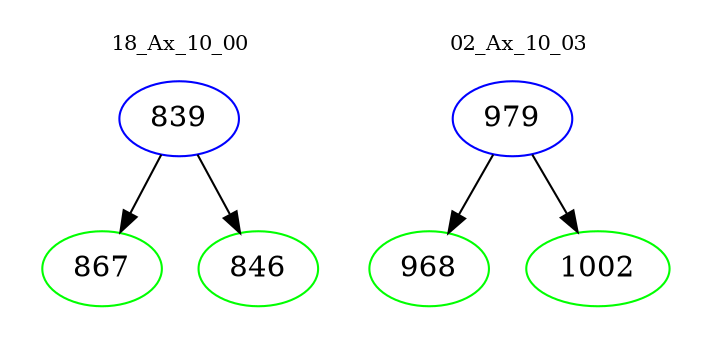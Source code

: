 digraph{
subgraph cluster_0 {
color = white
label = "18_Ax_10_00";
fontsize=10;
T0_839 [label="839", color="blue"]
T0_839 -> T0_867 [color="black"]
T0_867 [label="867", color="green"]
T0_839 -> T0_846 [color="black"]
T0_846 [label="846", color="green"]
}
subgraph cluster_1 {
color = white
label = "02_Ax_10_03";
fontsize=10;
T1_979 [label="979", color="blue"]
T1_979 -> T1_968 [color="black"]
T1_968 [label="968", color="green"]
T1_979 -> T1_1002 [color="black"]
T1_1002 [label="1002", color="green"]
}
}
